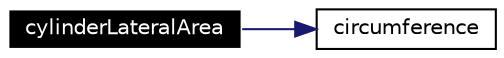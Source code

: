 digraph G
{
  edge [fontname="Helvetica",fontsize=10,labelfontname="Helvetica",labelfontsize=10];
  node [fontname="Helvetica",fontsize=10,shape=record];
  rankdir=LR;
  Node1 [label="cylinderLateralArea",height=0.2,width=0.4,color="white", fillcolor="black", style="filled" fontcolor="white"];
  Node1 -> Node2 [color="midnightblue",fontsize=10,style="solid"];
  Node2 [label="circumference",height=0.2,width=0.4,color="black", fillcolor="white", style="filled",URL="$circle_8c.html#e48234f11885e6a380e29e50f272c7b4"];
}
